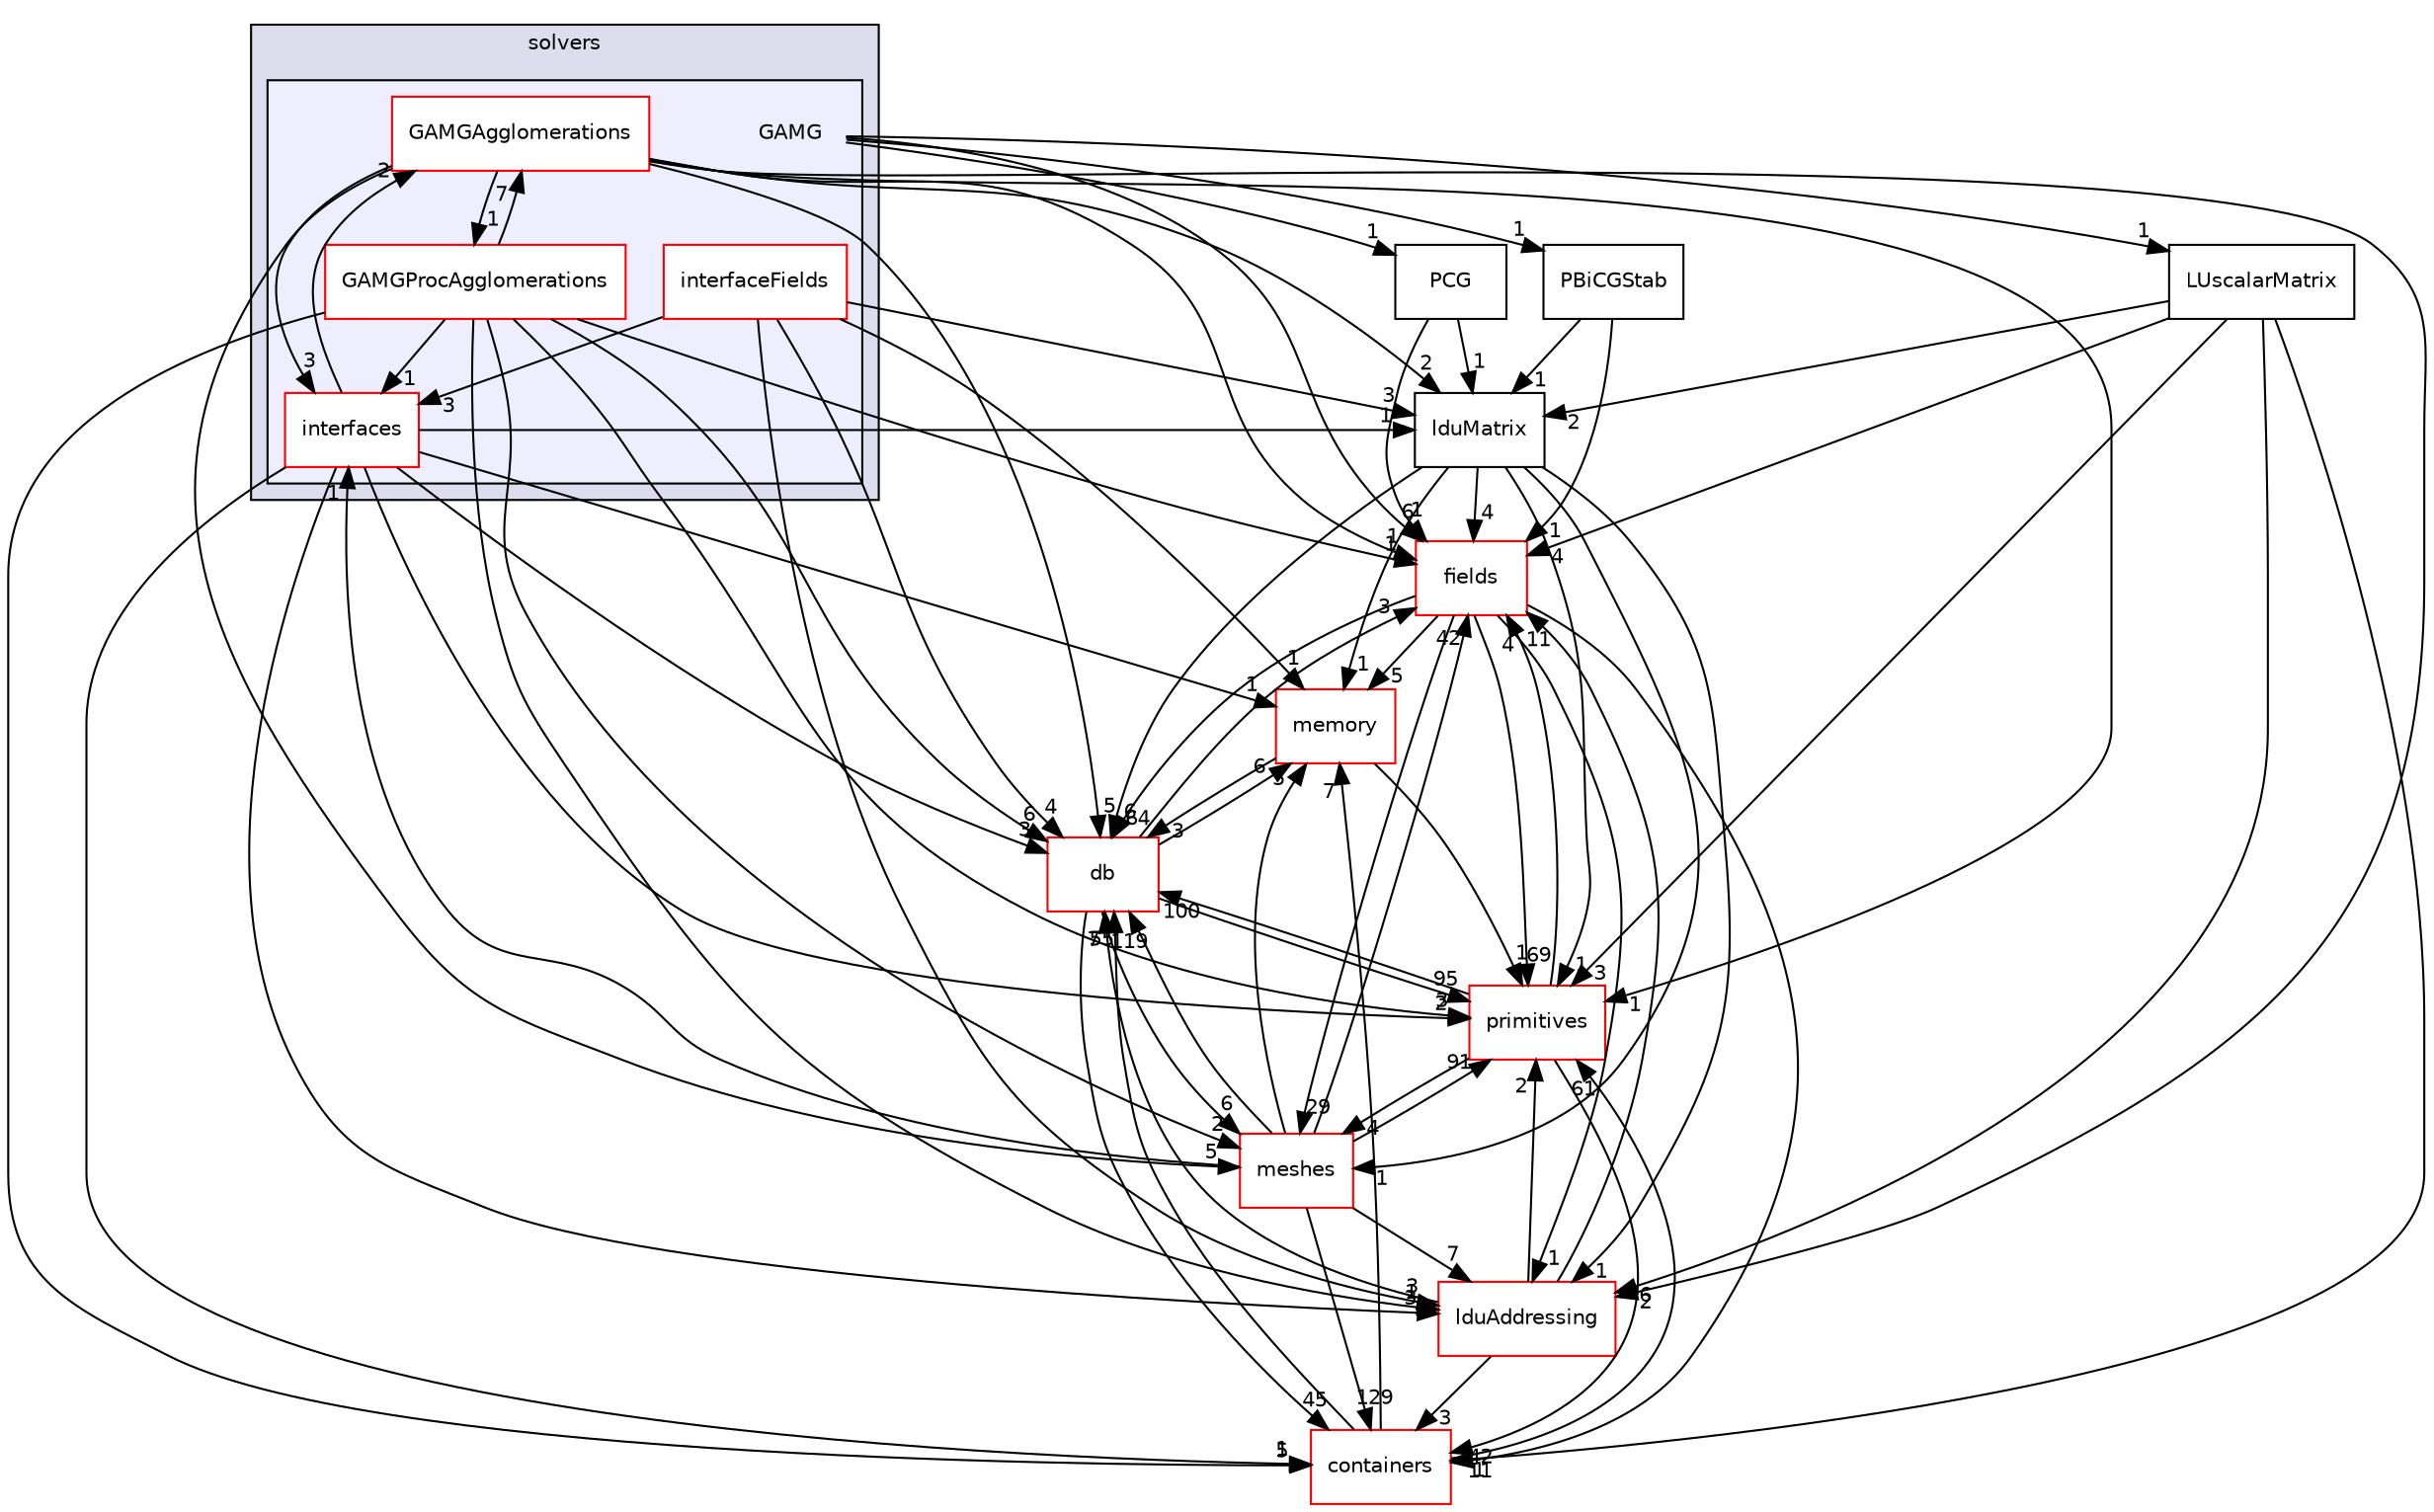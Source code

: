 digraph "src/OpenFOAM/matrices/lduMatrix/solvers/GAMG" {
  bgcolor=transparent;
  compound=true
  node [ fontsize="10", fontname="Helvetica"];
  edge [ labelfontsize="10", labelfontname="Helvetica"];
  subgraph clusterdir_f03e085f4fe95c9b32f7b904515484f9 {
    graph [ bgcolor="#ddddee", pencolor="black", label="solvers" fontname="Helvetica", fontsize="10", URL="dir_f03e085f4fe95c9b32f7b904515484f9.html"]
  subgraph clusterdir_fd9be80e4ce10132ec26d36b30f21b7d {
    graph [ bgcolor="#eeeeff", pencolor="black", label="" URL="dir_fd9be80e4ce10132ec26d36b30f21b7d.html"];
    dir_fd9be80e4ce10132ec26d36b30f21b7d [shape=plaintext label="GAMG"];
    dir_a924fc5b9b02d4bfaf9b6fb6bcc671ab [shape=box label="GAMGAgglomerations" color="red" fillcolor="white" style="filled" URL="dir_a924fc5b9b02d4bfaf9b6fb6bcc671ab.html"];
    dir_e29b5ea92f1450a27f449a4b2bdeb476 [shape=box label="GAMGProcAgglomerations" color="red" fillcolor="white" style="filled" URL="dir_e29b5ea92f1450a27f449a4b2bdeb476.html"];
    dir_b7abb153e8987c9544a572b6404d8f9c [shape=box label="interfaceFields" color="red" fillcolor="white" style="filled" URL="dir_b7abb153e8987c9544a572b6404d8f9c.html"];
    dir_354e0e3f4a321ccc8878de612aa38840 [shape=box label="interfaces" color="red" fillcolor="white" style="filled" URL="dir_354e0e3f4a321ccc8878de612aa38840.html"];
  }
  }
  dir_385a22dcc2f7120acb0f1a7a832b3b8d [shape=box label="memory" color="red" URL="dir_385a22dcc2f7120acb0f1a7a832b3b8d.html"];
  dir_962442b8f989d5529fab5e0f0e4ffb74 [shape=box label="fields" color="red" URL="dir_962442b8f989d5529fab5e0f0e4ffb74.html"];
  dir_19d0872053bde092be81d7fe3f56cbf7 [shape=box label="containers" color="red" URL="dir_19d0872053bde092be81d7fe3f56cbf7.html"];
  dir_9ddca40919c7b2a725368bb09447cb01 [shape=box label="PCG" URL="dir_9ddca40919c7b2a725368bb09447cb01.html"];
  dir_aa2423979fb45fc41c393a5db370ab21 [shape=box label="meshes" color="red" URL="dir_aa2423979fb45fc41c393a5db370ab21.html"];
  dir_63c634f7a7cfd679ac26c67fb30fc32f [shape=box label="db" color="red" URL="dir_63c634f7a7cfd679ac26c67fb30fc32f.html"];
  dir_12547202c65033a69d4e18947f2fbe2a [shape=box label="lduAddressing" color="red" URL="dir_12547202c65033a69d4e18947f2fbe2a.html"];
  dir_3e50f45338116b169052b428016851aa [shape=box label="primitives" color="red" URL="dir_3e50f45338116b169052b428016851aa.html"];
  dir_0268616f4662bca44b0490e387ddb67a [shape=box label="PBiCGStab" URL="dir_0268616f4662bca44b0490e387ddb67a.html"];
  dir_e4a39ebd57a65fe58ae9fba77a647388 [shape=box label="LUscalarMatrix" URL="dir_e4a39ebd57a65fe58ae9fba77a647388.html"];
  dir_1ce70feb2b06c30ebd4091245573b99e [shape=box label="lduMatrix" URL="dir_1ce70feb2b06c30ebd4091245573b99e.html"];
  dir_385a22dcc2f7120acb0f1a7a832b3b8d->dir_63c634f7a7cfd679ac26c67fb30fc32f [headlabel="3", labeldistance=1.5 headhref="dir_002521_002218.html"];
  dir_385a22dcc2f7120acb0f1a7a832b3b8d->dir_3e50f45338116b169052b428016851aa [headlabel="1", labeldistance=1.5 headhref="dir_002521_002628.html"];
  dir_962442b8f989d5529fab5e0f0e4ffb74->dir_385a22dcc2f7120acb0f1a7a832b3b8d [headlabel="5", labeldistance=1.5 headhref="dir_002305_002521.html"];
  dir_962442b8f989d5529fab5e0f0e4ffb74->dir_19d0872053bde092be81d7fe3f56cbf7 [headlabel="11", labeldistance=1.5 headhref="dir_002305_002156.html"];
  dir_962442b8f989d5529fab5e0f0e4ffb74->dir_aa2423979fb45fc41c393a5db370ab21 [headlabel="29", labeldistance=1.5 headhref="dir_002305_002525.html"];
  dir_962442b8f989d5529fab5e0f0e4ffb74->dir_63c634f7a7cfd679ac26c67fb30fc32f [headlabel="64", labeldistance=1.5 headhref="dir_002305_002218.html"];
  dir_962442b8f989d5529fab5e0f0e4ffb74->dir_12547202c65033a69d4e18947f2fbe2a [headlabel="1", labeldistance=1.5 headhref="dir_002305_002440.html"];
  dir_962442b8f989d5529fab5e0f0e4ffb74->dir_3e50f45338116b169052b428016851aa [headlabel="69", labeldistance=1.5 headhref="dir_002305_002628.html"];
  dir_19d0872053bde092be81d7fe3f56cbf7->dir_385a22dcc2f7120acb0f1a7a832b3b8d [headlabel="7", labeldistance=1.5 headhref="dir_002156_002521.html"];
  dir_19d0872053bde092be81d7fe3f56cbf7->dir_63c634f7a7cfd679ac26c67fb30fc32f [headlabel="55", labeldistance=1.5 headhref="dir_002156_002218.html"];
  dir_19d0872053bde092be81d7fe3f56cbf7->dir_3e50f45338116b169052b428016851aa [headlabel="61", labeldistance=1.5 headhref="dir_002156_002628.html"];
  dir_fd9be80e4ce10132ec26d36b30f21b7d->dir_962442b8f989d5529fab5e0f0e4ffb74 [headlabel="6", labeldistance=1.5 headhref="dir_002477_002305.html"];
  dir_fd9be80e4ce10132ec26d36b30f21b7d->dir_9ddca40919c7b2a725368bb09447cb01 [headlabel="1", labeldistance=1.5 headhref="dir_002477_002504.html"];
  dir_fd9be80e4ce10132ec26d36b30f21b7d->dir_0268616f4662bca44b0490e387ddb67a [headlabel="1", labeldistance=1.5 headhref="dir_002477_002502.html"];
  dir_fd9be80e4ce10132ec26d36b30f21b7d->dir_e4a39ebd57a65fe58ae9fba77a647388 [headlabel="1", labeldistance=1.5 headhref="dir_002477_002509.html"];
  dir_9ddca40919c7b2a725368bb09447cb01->dir_962442b8f989d5529fab5e0f0e4ffb74 [headlabel="1", labeldistance=1.5 headhref="dir_002504_002305.html"];
  dir_9ddca40919c7b2a725368bb09447cb01->dir_1ce70feb2b06c30ebd4091245573b99e [headlabel="1", labeldistance=1.5 headhref="dir_002504_002450.html"];
  dir_aa2423979fb45fc41c393a5db370ab21->dir_385a22dcc2f7120acb0f1a7a832b3b8d [headlabel="5", labeldistance=1.5 headhref="dir_002525_002521.html"];
  dir_aa2423979fb45fc41c393a5db370ab21->dir_962442b8f989d5529fab5e0f0e4ffb74 [headlabel="42", labeldistance=1.5 headhref="dir_002525_002305.html"];
  dir_aa2423979fb45fc41c393a5db370ab21->dir_19d0872053bde092be81d7fe3f56cbf7 [headlabel="129", labeldistance=1.5 headhref="dir_002525_002156.html"];
  dir_aa2423979fb45fc41c393a5db370ab21->dir_354e0e3f4a321ccc8878de612aa38840 [headlabel="1", labeldistance=1.5 headhref="dir_002525_002495.html"];
  dir_aa2423979fb45fc41c393a5db370ab21->dir_63c634f7a7cfd679ac26c67fb30fc32f [headlabel="119", labeldistance=1.5 headhref="dir_002525_002218.html"];
  dir_aa2423979fb45fc41c393a5db370ab21->dir_12547202c65033a69d4e18947f2fbe2a [headlabel="7", labeldistance=1.5 headhref="dir_002525_002440.html"];
  dir_aa2423979fb45fc41c393a5db370ab21->dir_3e50f45338116b169052b428016851aa [headlabel="91", labeldistance=1.5 headhref="dir_002525_002628.html"];
  dir_b7abb153e8987c9544a572b6404d8f9c->dir_385a22dcc2f7120acb0f1a7a832b3b8d [headlabel="1", labeldistance=1.5 headhref="dir_002490_002521.html"];
  dir_b7abb153e8987c9544a572b6404d8f9c->dir_354e0e3f4a321ccc8878de612aa38840 [headlabel="3", labeldistance=1.5 headhref="dir_002490_002495.html"];
  dir_b7abb153e8987c9544a572b6404d8f9c->dir_63c634f7a7cfd679ac26c67fb30fc32f [headlabel="4", labeldistance=1.5 headhref="dir_002490_002218.html"];
  dir_b7abb153e8987c9544a572b6404d8f9c->dir_12547202c65033a69d4e18947f2fbe2a [headlabel="3", labeldistance=1.5 headhref="dir_002490_002440.html"];
  dir_b7abb153e8987c9544a572b6404d8f9c->dir_1ce70feb2b06c30ebd4091245573b99e [headlabel="3", labeldistance=1.5 headhref="dir_002490_002450.html"];
  dir_354e0e3f4a321ccc8878de612aa38840->dir_385a22dcc2f7120acb0f1a7a832b3b8d [headlabel="1", labeldistance=1.5 headhref="dir_002495_002521.html"];
  dir_354e0e3f4a321ccc8878de612aa38840->dir_19d0872053bde092be81d7fe3f56cbf7 [headlabel="1", labeldistance=1.5 headhref="dir_002495_002156.html"];
  dir_354e0e3f4a321ccc8878de612aa38840->dir_63c634f7a7cfd679ac26c67fb30fc32f [headlabel="3", labeldistance=1.5 headhref="dir_002495_002218.html"];
  dir_354e0e3f4a321ccc8878de612aa38840->dir_12547202c65033a69d4e18947f2fbe2a [headlabel="3", labeldistance=1.5 headhref="dir_002495_002440.html"];
  dir_354e0e3f4a321ccc8878de612aa38840->dir_3e50f45338116b169052b428016851aa [headlabel="2", labeldistance=1.5 headhref="dir_002495_002628.html"];
  dir_354e0e3f4a321ccc8878de612aa38840->dir_a924fc5b9b02d4bfaf9b6fb6bcc671ab [headlabel="2", labeldistance=1.5 headhref="dir_002495_002478.html"];
  dir_354e0e3f4a321ccc8878de612aa38840->dir_1ce70feb2b06c30ebd4091245573b99e [headlabel="1", labeldistance=1.5 headhref="dir_002495_002450.html"];
  dir_63c634f7a7cfd679ac26c67fb30fc32f->dir_385a22dcc2f7120acb0f1a7a832b3b8d [headlabel="6", labeldistance=1.5 headhref="dir_002218_002521.html"];
  dir_63c634f7a7cfd679ac26c67fb30fc32f->dir_962442b8f989d5529fab5e0f0e4ffb74 [headlabel="3", labeldistance=1.5 headhref="dir_002218_002305.html"];
  dir_63c634f7a7cfd679ac26c67fb30fc32f->dir_19d0872053bde092be81d7fe3f56cbf7 [headlabel="45", labeldistance=1.5 headhref="dir_002218_002156.html"];
  dir_63c634f7a7cfd679ac26c67fb30fc32f->dir_aa2423979fb45fc41c393a5db370ab21 [headlabel="6", labeldistance=1.5 headhref="dir_002218_002525.html"];
  dir_63c634f7a7cfd679ac26c67fb30fc32f->dir_3e50f45338116b169052b428016851aa [headlabel="95", labeldistance=1.5 headhref="dir_002218_002628.html"];
  dir_12547202c65033a69d4e18947f2fbe2a->dir_962442b8f989d5529fab5e0f0e4ffb74 [headlabel="11", labeldistance=1.5 headhref="dir_002440_002305.html"];
  dir_12547202c65033a69d4e18947f2fbe2a->dir_19d0872053bde092be81d7fe3f56cbf7 [headlabel="3", labeldistance=1.5 headhref="dir_002440_002156.html"];
  dir_12547202c65033a69d4e18947f2fbe2a->dir_63c634f7a7cfd679ac26c67fb30fc32f [headlabel="7", labeldistance=1.5 headhref="dir_002440_002218.html"];
  dir_12547202c65033a69d4e18947f2fbe2a->dir_3e50f45338116b169052b428016851aa [headlabel="2", labeldistance=1.5 headhref="dir_002440_002628.html"];
  dir_e29b5ea92f1450a27f449a4b2bdeb476->dir_962442b8f989d5529fab5e0f0e4ffb74 [headlabel="1", labeldistance=1.5 headhref="dir_002483_002305.html"];
  dir_e29b5ea92f1450a27f449a4b2bdeb476->dir_19d0872053bde092be81d7fe3f56cbf7 [headlabel="5", labeldistance=1.5 headhref="dir_002483_002156.html"];
  dir_e29b5ea92f1450a27f449a4b2bdeb476->dir_aa2423979fb45fc41c393a5db370ab21 [headlabel="2", labeldistance=1.5 headhref="dir_002483_002525.html"];
  dir_e29b5ea92f1450a27f449a4b2bdeb476->dir_354e0e3f4a321ccc8878de612aa38840 [headlabel="1", labeldistance=1.5 headhref="dir_002483_002495.html"];
  dir_e29b5ea92f1450a27f449a4b2bdeb476->dir_63c634f7a7cfd679ac26c67fb30fc32f [headlabel="6", labeldistance=1.5 headhref="dir_002483_002218.html"];
  dir_e29b5ea92f1450a27f449a4b2bdeb476->dir_12547202c65033a69d4e18947f2fbe2a [headlabel="1", labeldistance=1.5 headhref="dir_002483_002440.html"];
  dir_e29b5ea92f1450a27f449a4b2bdeb476->dir_3e50f45338116b169052b428016851aa [headlabel="3", labeldistance=1.5 headhref="dir_002483_002628.html"];
  dir_e29b5ea92f1450a27f449a4b2bdeb476->dir_a924fc5b9b02d4bfaf9b6fb6bcc671ab [headlabel="7", labeldistance=1.5 headhref="dir_002483_002478.html"];
  dir_3e50f45338116b169052b428016851aa->dir_962442b8f989d5529fab5e0f0e4ffb74 [headlabel="4", labeldistance=1.5 headhref="dir_002628_002305.html"];
  dir_3e50f45338116b169052b428016851aa->dir_19d0872053bde092be81d7fe3f56cbf7 [headlabel="42", labeldistance=1.5 headhref="dir_002628_002156.html"];
  dir_3e50f45338116b169052b428016851aa->dir_aa2423979fb45fc41c393a5db370ab21 [headlabel="4", labeldistance=1.5 headhref="dir_002628_002525.html"];
  dir_3e50f45338116b169052b428016851aa->dir_63c634f7a7cfd679ac26c67fb30fc32f [headlabel="100", labeldistance=1.5 headhref="dir_002628_002218.html"];
  dir_0268616f4662bca44b0490e387ddb67a->dir_962442b8f989d5529fab5e0f0e4ffb74 [headlabel="1", labeldistance=1.5 headhref="dir_002502_002305.html"];
  dir_0268616f4662bca44b0490e387ddb67a->dir_1ce70feb2b06c30ebd4091245573b99e [headlabel="1", labeldistance=1.5 headhref="dir_002502_002450.html"];
  dir_a924fc5b9b02d4bfaf9b6fb6bcc671ab->dir_962442b8f989d5529fab5e0f0e4ffb74 [headlabel="1", labeldistance=1.5 headhref="dir_002478_002305.html"];
  dir_a924fc5b9b02d4bfaf9b6fb6bcc671ab->dir_aa2423979fb45fc41c393a5db370ab21 [headlabel="5", labeldistance=1.5 headhref="dir_002478_002525.html"];
  dir_a924fc5b9b02d4bfaf9b6fb6bcc671ab->dir_354e0e3f4a321ccc8878de612aa38840 [headlabel="3", labeldistance=1.5 headhref="dir_002478_002495.html"];
  dir_a924fc5b9b02d4bfaf9b6fb6bcc671ab->dir_63c634f7a7cfd679ac26c67fb30fc32f [headlabel="5", labeldistance=1.5 headhref="dir_002478_002218.html"];
  dir_a924fc5b9b02d4bfaf9b6fb6bcc671ab->dir_12547202c65033a69d4e18947f2fbe2a [headlabel="2", labeldistance=1.5 headhref="dir_002478_002440.html"];
  dir_a924fc5b9b02d4bfaf9b6fb6bcc671ab->dir_e29b5ea92f1450a27f449a4b2bdeb476 [headlabel="1", labeldistance=1.5 headhref="dir_002478_002483.html"];
  dir_a924fc5b9b02d4bfaf9b6fb6bcc671ab->dir_3e50f45338116b169052b428016851aa [headlabel="1", labeldistance=1.5 headhref="dir_002478_002628.html"];
  dir_a924fc5b9b02d4bfaf9b6fb6bcc671ab->dir_1ce70feb2b06c30ebd4091245573b99e [headlabel="2", labeldistance=1.5 headhref="dir_002478_002450.html"];
  dir_e4a39ebd57a65fe58ae9fba77a647388->dir_962442b8f989d5529fab5e0f0e4ffb74 [headlabel="4", labeldistance=1.5 headhref="dir_002509_002305.html"];
  dir_e4a39ebd57a65fe58ae9fba77a647388->dir_19d0872053bde092be81d7fe3f56cbf7 [headlabel="1", labeldistance=1.5 headhref="dir_002509_002156.html"];
  dir_e4a39ebd57a65fe58ae9fba77a647388->dir_12547202c65033a69d4e18947f2fbe2a [headlabel="6", labeldistance=1.5 headhref="dir_002509_002440.html"];
  dir_e4a39ebd57a65fe58ae9fba77a647388->dir_3e50f45338116b169052b428016851aa [headlabel="3", labeldistance=1.5 headhref="dir_002509_002628.html"];
  dir_e4a39ebd57a65fe58ae9fba77a647388->dir_1ce70feb2b06c30ebd4091245573b99e [headlabel="2", labeldistance=1.5 headhref="dir_002509_002450.html"];
  dir_1ce70feb2b06c30ebd4091245573b99e->dir_385a22dcc2f7120acb0f1a7a832b3b8d [headlabel="1", labeldistance=1.5 headhref="dir_002450_002521.html"];
  dir_1ce70feb2b06c30ebd4091245573b99e->dir_962442b8f989d5529fab5e0f0e4ffb74 [headlabel="4", labeldistance=1.5 headhref="dir_002450_002305.html"];
  dir_1ce70feb2b06c30ebd4091245573b99e->dir_aa2423979fb45fc41c393a5db370ab21 [headlabel="1", labeldistance=1.5 headhref="dir_002450_002525.html"];
  dir_1ce70feb2b06c30ebd4091245573b99e->dir_63c634f7a7cfd679ac26c67fb30fc32f [headlabel="6", labeldistance=1.5 headhref="dir_002450_002218.html"];
  dir_1ce70feb2b06c30ebd4091245573b99e->dir_12547202c65033a69d4e18947f2fbe2a [headlabel="1", labeldistance=1.5 headhref="dir_002450_002440.html"];
  dir_1ce70feb2b06c30ebd4091245573b99e->dir_3e50f45338116b169052b428016851aa [headlabel="1", labeldistance=1.5 headhref="dir_002450_002628.html"];
}
